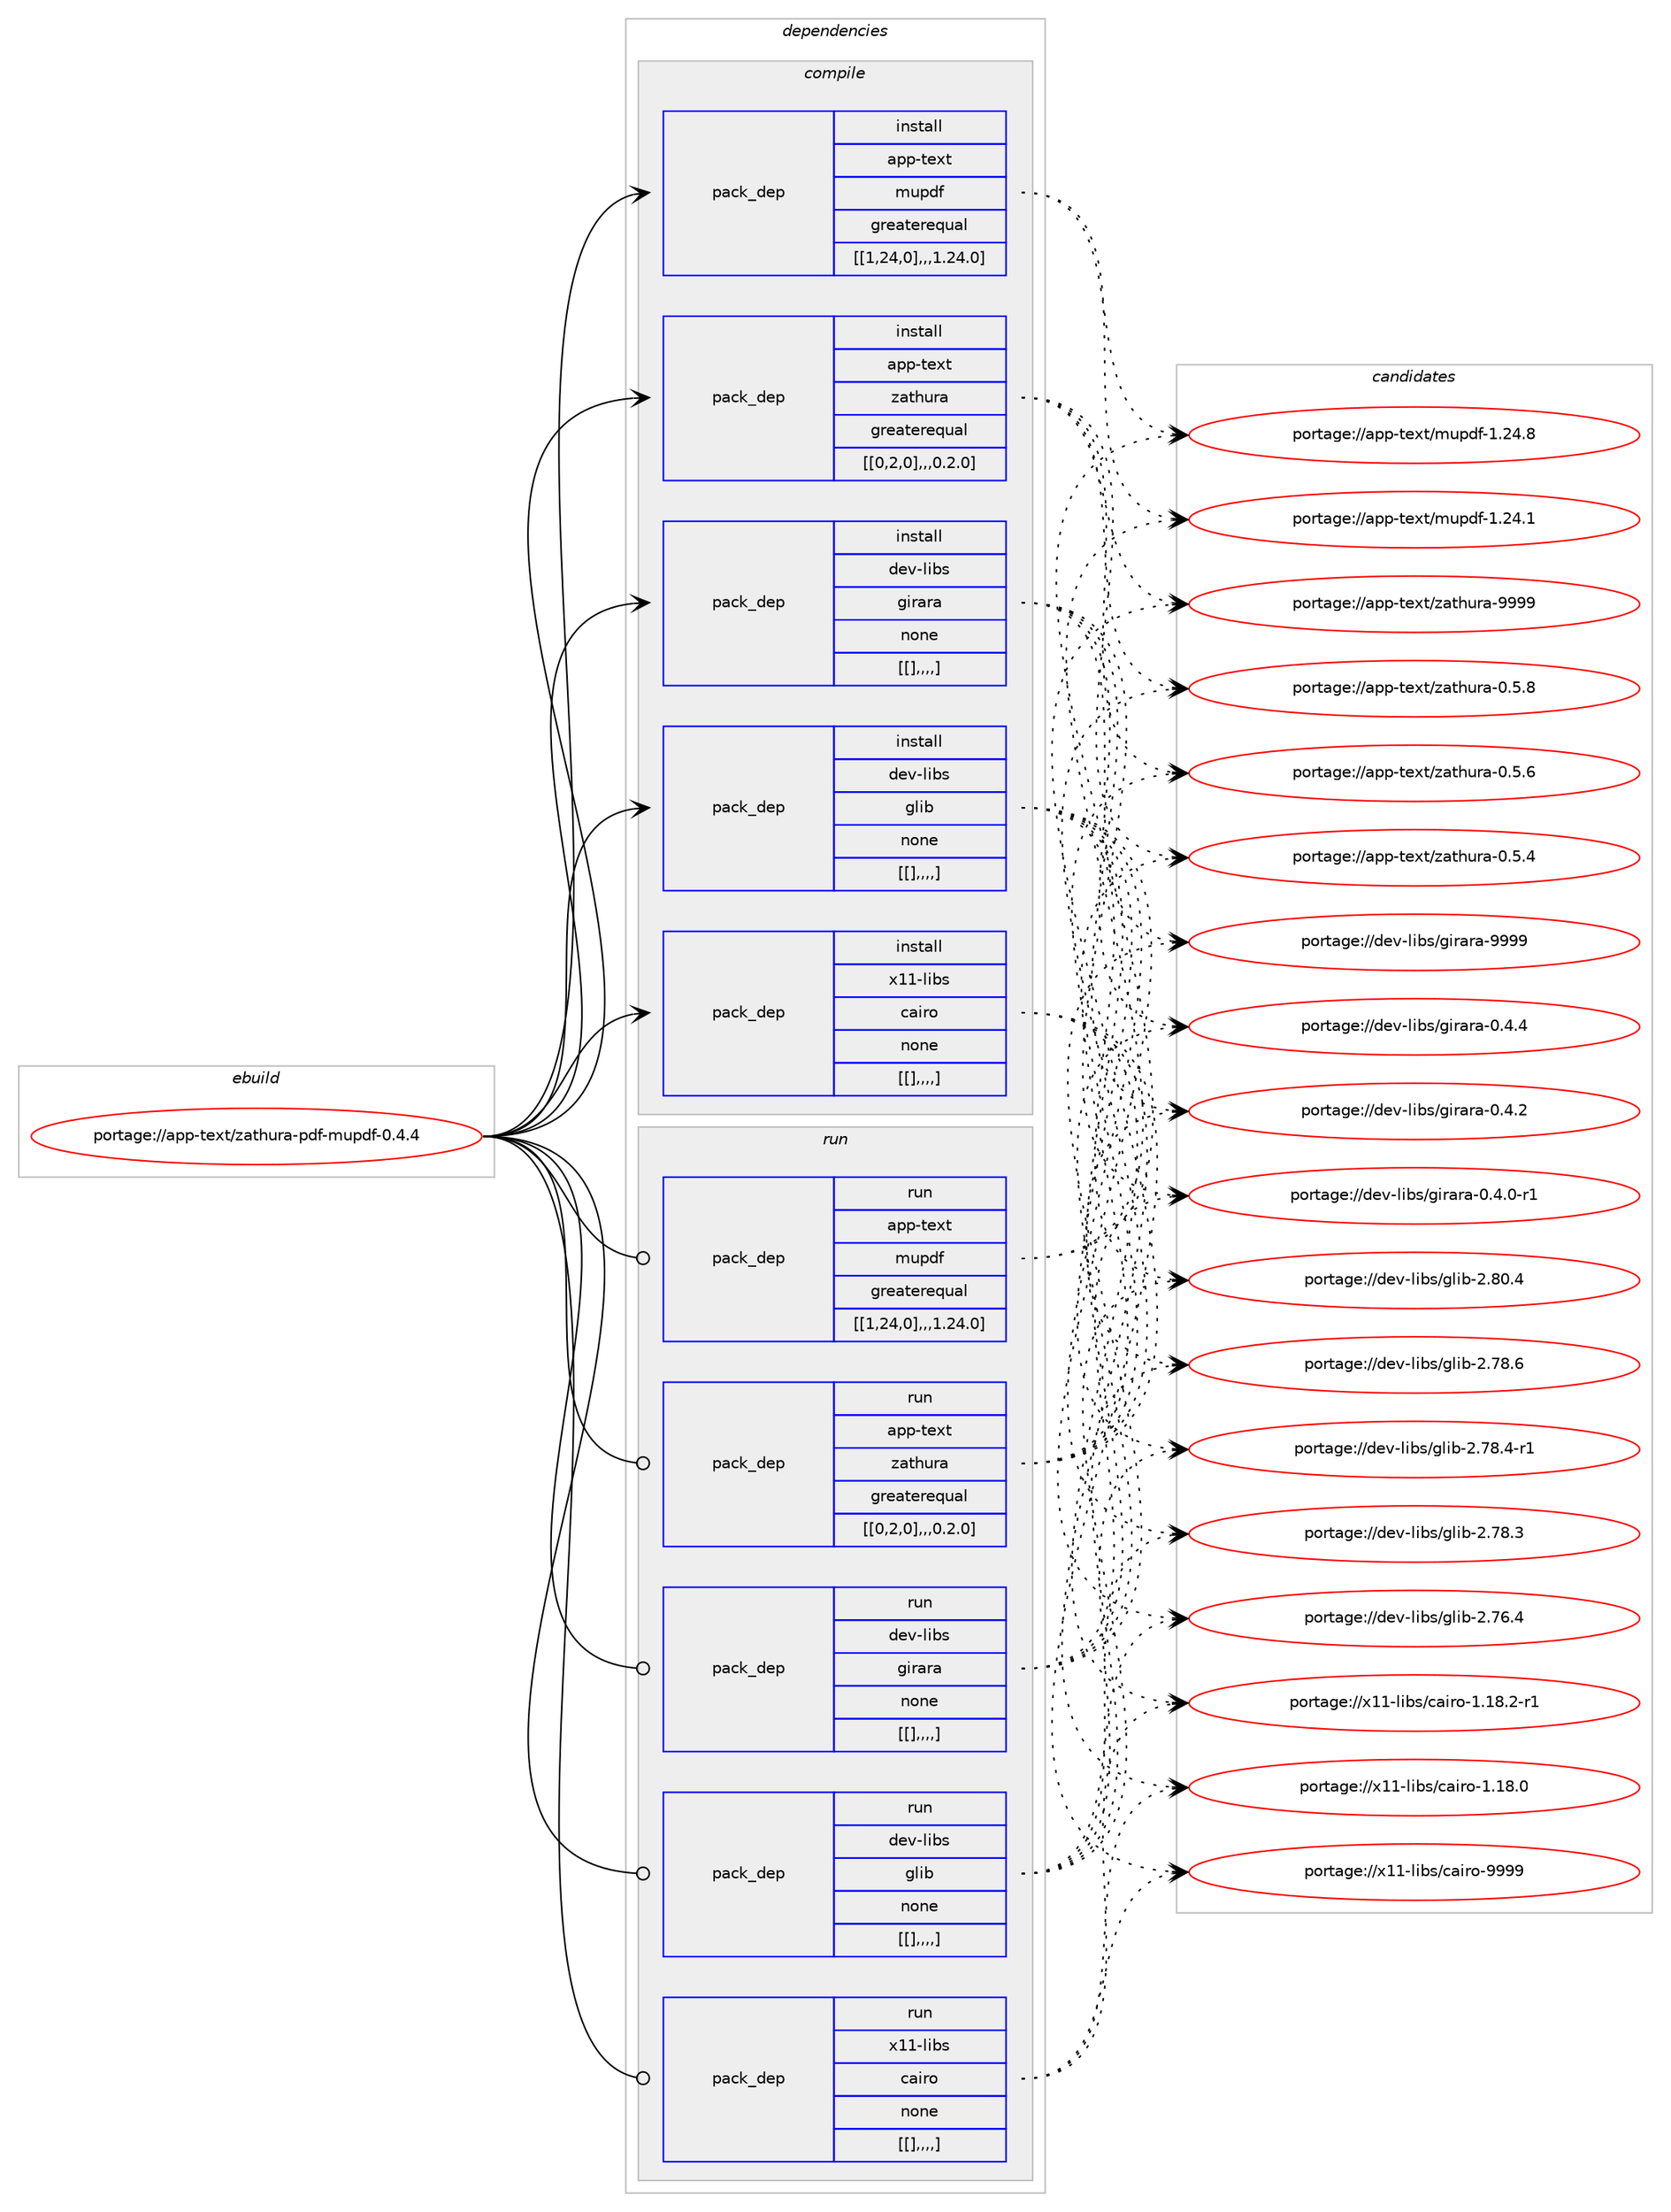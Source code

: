 digraph prolog {

# *************
# Graph options
# *************

newrank=true;
concentrate=true;
compound=true;
graph [rankdir=LR,fontname=Helvetica,fontsize=10,ranksep=1.5];#, ranksep=2.5, nodesep=0.2];
edge  [arrowhead=vee];
node  [fontname=Helvetica,fontsize=10];

# **********
# The ebuild
# **********

subgraph cluster_leftcol {
color=gray;
label=<<i>ebuild</i>>;
id [label="portage://app-text/zathura-pdf-mupdf-0.4.4", color=red, width=4, href="../app-text/zathura-pdf-mupdf-0.4.4.svg"];
}

# ****************
# The dependencies
# ****************

subgraph cluster_midcol {
color=gray;
label=<<i>dependencies</i>>;
subgraph cluster_compile {
fillcolor="#eeeeee";
style=filled;
label=<<i>compile</i>>;
subgraph pack45113 {
dependency63303 [label=<<TABLE BORDER="0" CELLBORDER="1" CELLSPACING="0" CELLPADDING="4" WIDTH="220"><TR><TD ROWSPAN="6" CELLPADDING="30">pack_dep</TD></TR><TR><TD WIDTH="110">install</TD></TR><TR><TD>app-text</TD></TR><TR><TD>mupdf</TD></TR><TR><TD>greaterequal</TD></TR><TR><TD>[[1,24,0],,,1.24.0]</TD></TR></TABLE>>, shape=none, color=blue];
}
id:e -> dependency63303:w [weight=20,style="solid",arrowhead="vee"];
subgraph pack45148 {
dependency63345 [label=<<TABLE BORDER="0" CELLBORDER="1" CELLSPACING="0" CELLPADDING="4" WIDTH="220"><TR><TD ROWSPAN="6" CELLPADDING="30">pack_dep</TD></TR><TR><TD WIDTH="110">install</TD></TR><TR><TD>app-text</TD></TR><TR><TD>zathura</TD></TR><TR><TD>greaterequal</TD></TR><TR><TD>[[0,2,0],,,0.2.0]</TD></TR></TABLE>>, shape=none, color=blue];
}
id:e -> dependency63345:w [weight=20,style="solid",arrowhead="vee"];
subgraph pack45165 {
dependency63366 [label=<<TABLE BORDER="0" CELLBORDER="1" CELLSPACING="0" CELLPADDING="4" WIDTH="220"><TR><TD ROWSPAN="6" CELLPADDING="30">pack_dep</TD></TR><TR><TD WIDTH="110">install</TD></TR><TR><TD>dev-libs</TD></TR><TR><TD>girara</TD></TR><TR><TD>none</TD></TR><TR><TD>[[],,,,]</TD></TR></TABLE>>, shape=none, color=blue];
}
id:e -> dependency63366:w [weight=20,style="solid",arrowhead="vee"];
subgraph pack45211 {
dependency63409 [label=<<TABLE BORDER="0" CELLBORDER="1" CELLSPACING="0" CELLPADDING="4" WIDTH="220"><TR><TD ROWSPAN="6" CELLPADDING="30">pack_dep</TD></TR><TR><TD WIDTH="110">install</TD></TR><TR><TD>dev-libs</TD></TR><TR><TD>glib</TD></TR><TR><TD>none</TD></TR><TR><TD>[[],,,,]</TD></TR></TABLE>>, shape=none, color=blue];
}
id:e -> dependency63409:w [weight=20,style="solid",arrowhead="vee"];
subgraph pack45223 {
dependency63432 [label=<<TABLE BORDER="0" CELLBORDER="1" CELLSPACING="0" CELLPADDING="4" WIDTH="220"><TR><TD ROWSPAN="6" CELLPADDING="30">pack_dep</TD></TR><TR><TD WIDTH="110">install</TD></TR><TR><TD>x11-libs</TD></TR><TR><TD>cairo</TD></TR><TR><TD>none</TD></TR><TR><TD>[[],,,,]</TD></TR></TABLE>>, shape=none, color=blue];
}
id:e -> dependency63432:w [weight=20,style="solid",arrowhead="vee"];
}
subgraph cluster_compileandrun {
fillcolor="#eeeeee";
style=filled;
label=<<i>compile and run</i>>;
}
subgraph cluster_run {
fillcolor="#eeeeee";
style=filled;
label=<<i>run</i>>;
subgraph pack45275 {
dependency63480 [label=<<TABLE BORDER="0" CELLBORDER="1" CELLSPACING="0" CELLPADDING="4" WIDTH="220"><TR><TD ROWSPAN="6" CELLPADDING="30">pack_dep</TD></TR><TR><TD WIDTH="110">run</TD></TR><TR><TD>app-text</TD></TR><TR><TD>mupdf</TD></TR><TR><TD>greaterequal</TD></TR><TR><TD>[[1,24,0],,,1.24.0]</TD></TR></TABLE>>, shape=none, color=blue];
}
id:e -> dependency63480:w [weight=20,style="solid",arrowhead="odot"];
subgraph pack45335 {
dependency63570 [label=<<TABLE BORDER="0" CELLBORDER="1" CELLSPACING="0" CELLPADDING="4" WIDTH="220"><TR><TD ROWSPAN="6" CELLPADDING="30">pack_dep</TD></TR><TR><TD WIDTH="110">run</TD></TR><TR><TD>app-text</TD></TR><TR><TD>zathura</TD></TR><TR><TD>greaterequal</TD></TR><TR><TD>[[0,2,0],,,0.2.0]</TD></TR></TABLE>>, shape=none, color=blue];
}
id:e -> dependency63570:w [weight=20,style="solid",arrowhead="odot"];
subgraph pack45346 {
dependency63601 [label=<<TABLE BORDER="0" CELLBORDER="1" CELLSPACING="0" CELLPADDING="4" WIDTH="220"><TR><TD ROWSPAN="6" CELLPADDING="30">pack_dep</TD></TR><TR><TD WIDTH="110">run</TD></TR><TR><TD>dev-libs</TD></TR><TR><TD>girara</TD></TR><TR><TD>none</TD></TR><TR><TD>[[],,,,]</TD></TR></TABLE>>, shape=none, color=blue];
}
id:e -> dependency63601:w [weight=20,style="solid",arrowhead="odot"];
subgraph pack45376 {
dependency63618 [label=<<TABLE BORDER="0" CELLBORDER="1" CELLSPACING="0" CELLPADDING="4" WIDTH="220"><TR><TD ROWSPAN="6" CELLPADDING="30">pack_dep</TD></TR><TR><TD WIDTH="110">run</TD></TR><TR><TD>dev-libs</TD></TR><TR><TD>glib</TD></TR><TR><TD>none</TD></TR><TR><TD>[[],,,,]</TD></TR></TABLE>>, shape=none, color=blue];
}
id:e -> dependency63618:w [weight=20,style="solid",arrowhead="odot"];
subgraph pack45395 {
dependency63634 [label=<<TABLE BORDER="0" CELLBORDER="1" CELLSPACING="0" CELLPADDING="4" WIDTH="220"><TR><TD ROWSPAN="6" CELLPADDING="30">pack_dep</TD></TR><TR><TD WIDTH="110">run</TD></TR><TR><TD>x11-libs</TD></TR><TR><TD>cairo</TD></TR><TR><TD>none</TD></TR><TR><TD>[[],,,,]</TD></TR></TABLE>>, shape=none, color=blue];
}
id:e -> dependency63634:w [weight=20,style="solid",arrowhead="odot"];
}
}

# **************
# The candidates
# **************

subgraph cluster_choices {
rank=same;
color=gray;
label=<<i>candidates</i>>;

subgraph choice43442 {
color=black;
nodesep=1;
choice97112112451161011201164710911711210010245494650524656 [label="portage://app-text/mupdf-1.24.8", color=red, width=4,href="../app-text/mupdf-1.24.8.svg"];
choice97112112451161011201164710911711210010245494650524649 [label="portage://app-text/mupdf-1.24.1", color=red, width=4,href="../app-text/mupdf-1.24.1.svg"];
dependency63303:e -> choice97112112451161011201164710911711210010245494650524656:w [style=dotted,weight="100"];
dependency63303:e -> choice97112112451161011201164710911711210010245494650524649:w [style=dotted,weight="100"];
}
subgraph choice43454 {
color=black;
nodesep=1;
choice97112112451161011201164712297116104117114974557575757 [label="portage://app-text/zathura-9999", color=red, width=4,href="../app-text/zathura-9999.svg"];
choice9711211245116101120116471229711610411711497454846534656 [label="portage://app-text/zathura-0.5.8", color=red, width=4,href="../app-text/zathura-0.5.8.svg"];
choice9711211245116101120116471229711610411711497454846534654 [label="portage://app-text/zathura-0.5.6", color=red, width=4,href="../app-text/zathura-0.5.6.svg"];
choice9711211245116101120116471229711610411711497454846534652 [label="portage://app-text/zathura-0.5.4", color=red, width=4,href="../app-text/zathura-0.5.4.svg"];
dependency63345:e -> choice97112112451161011201164712297116104117114974557575757:w [style=dotted,weight="100"];
dependency63345:e -> choice9711211245116101120116471229711610411711497454846534656:w [style=dotted,weight="100"];
dependency63345:e -> choice9711211245116101120116471229711610411711497454846534654:w [style=dotted,weight="100"];
dependency63345:e -> choice9711211245116101120116471229711610411711497454846534652:w [style=dotted,weight="100"];
}
subgraph choice43534 {
color=black;
nodesep=1;
choice10010111845108105981154710310511497114974557575757 [label="portage://dev-libs/girara-9999", color=red, width=4,href="../dev-libs/girara-9999.svg"];
choice1001011184510810598115471031051149711497454846524652 [label="portage://dev-libs/girara-0.4.4", color=red, width=4,href="../dev-libs/girara-0.4.4.svg"];
choice1001011184510810598115471031051149711497454846524650 [label="portage://dev-libs/girara-0.4.2", color=red, width=4,href="../dev-libs/girara-0.4.2.svg"];
choice10010111845108105981154710310511497114974548465246484511449 [label="portage://dev-libs/girara-0.4.0-r1", color=red, width=4,href="../dev-libs/girara-0.4.0-r1.svg"];
dependency63366:e -> choice10010111845108105981154710310511497114974557575757:w [style=dotted,weight="100"];
dependency63366:e -> choice1001011184510810598115471031051149711497454846524652:w [style=dotted,weight="100"];
dependency63366:e -> choice1001011184510810598115471031051149711497454846524650:w [style=dotted,weight="100"];
dependency63366:e -> choice10010111845108105981154710310511497114974548465246484511449:w [style=dotted,weight="100"];
}
subgraph choice43541 {
color=black;
nodesep=1;
choice1001011184510810598115471031081059845504656484652 [label="portage://dev-libs/glib-2.80.4", color=red, width=4,href="../dev-libs/glib-2.80.4.svg"];
choice1001011184510810598115471031081059845504655564654 [label="portage://dev-libs/glib-2.78.6", color=red, width=4,href="../dev-libs/glib-2.78.6.svg"];
choice10010111845108105981154710310810598455046555646524511449 [label="portage://dev-libs/glib-2.78.4-r1", color=red, width=4,href="../dev-libs/glib-2.78.4-r1.svg"];
choice1001011184510810598115471031081059845504655564651 [label="portage://dev-libs/glib-2.78.3", color=red, width=4,href="../dev-libs/glib-2.78.3.svg"];
choice1001011184510810598115471031081059845504655544652 [label="portage://dev-libs/glib-2.76.4", color=red, width=4,href="../dev-libs/glib-2.76.4.svg"];
dependency63409:e -> choice1001011184510810598115471031081059845504656484652:w [style=dotted,weight="100"];
dependency63409:e -> choice1001011184510810598115471031081059845504655564654:w [style=dotted,weight="100"];
dependency63409:e -> choice10010111845108105981154710310810598455046555646524511449:w [style=dotted,weight="100"];
dependency63409:e -> choice1001011184510810598115471031081059845504655564651:w [style=dotted,weight="100"];
dependency63409:e -> choice1001011184510810598115471031081059845504655544652:w [style=dotted,weight="100"];
}
subgraph choice43566 {
color=black;
nodesep=1;
choice120494945108105981154799971051141114557575757 [label="portage://x11-libs/cairo-9999", color=red, width=4,href="../x11-libs/cairo-9999.svg"];
choice12049494510810598115479997105114111454946495646504511449 [label="portage://x11-libs/cairo-1.18.2-r1", color=red, width=4,href="../x11-libs/cairo-1.18.2-r1.svg"];
choice1204949451081059811547999710511411145494649564648 [label="portage://x11-libs/cairo-1.18.0", color=red, width=4,href="../x11-libs/cairo-1.18.0.svg"];
dependency63432:e -> choice120494945108105981154799971051141114557575757:w [style=dotted,weight="100"];
dependency63432:e -> choice12049494510810598115479997105114111454946495646504511449:w [style=dotted,weight="100"];
dependency63432:e -> choice1204949451081059811547999710511411145494649564648:w [style=dotted,weight="100"];
}
subgraph choice43588 {
color=black;
nodesep=1;
choice97112112451161011201164710911711210010245494650524656 [label="portage://app-text/mupdf-1.24.8", color=red, width=4,href="../app-text/mupdf-1.24.8.svg"];
choice97112112451161011201164710911711210010245494650524649 [label="portage://app-text/mupdf-1.24.1", color=red, width=4,href="../app-text/mupdf-1.24.1.svg"];
dependency63480:e -> choice97112112451161011201164710911711210010245494650524656:w [style=dotted,weight="100"];
dependency63480:e -> choice97112112451161011201164710911711210010245494650524649:w [style=dotted,weight="100"];
}
subgraph choice43596 {
color=black;
nodesep=1;
choice97112112451161011201164712297116104117114974557575757 [label="portage://app-text/zathura-9999", color=red, width=4,href="../app-text/zathura-9999.svg"];
choice9711211245116101120116471229711610411711497454846534656 [label="portage://app-text/zathura-0.5.8", color=red, width=4,href="../app-text/zathura-0.5.8.svg"];
choice9711211245116101120116471229711610411711497454846534654 [label="portage://app-text/zathura-0.5.6", color=red, width=4,href="../app-text/zathura-0.5.6.svg"];
choice9711211245116101120116471229711610411711497454846534652 [label="portage://app-text/zathura-0.5.4", color=red, width=4,href="../app-text/zathura-0.5.4.svg"];
dependency63570:e -> choice97112112451161011201164712297116104117114974557575757:w [style=dotted,weight="100"];
dependency63570:e -> choice9711211245116101120116471229711610411711497454846534656:w [style=dotted,weight="100"];
dependency63570:e -> choice9711211245116101120116471229711610411711497454846534654:w [style=dotted,weight="100"];
dependency63570:e -> choice9711211245116101120116471229711610411711497454846534652:w [style=dotted,weight="100"];
}
subgraph choice43602 {
color=black;
nodesep=1;
choice10010111845108105981154710310511497114974557575757 [label="portage://dev-libs/girara-9999", color=red, width=4,href="../dev-libs/girara-9999.svg"];
choice1001011184510810598115471031051149711497454846524652 [label="portage://dev-libs/girara-0.4.4", color=red, width=4,href="../dev-libs/girara-0.4.4.svg"];
choice1001011184510810598115471031051149711497454846524650 [label="portage://dev-libs/girara-0.4.2", color=red, width=4,href="../dev-libs/girara-0.4.2.svg"];
choice10010111845108105981154710310511497114974548465246484511449 [label="portage://dev-libs/girara-0.4.0-r1", color=red, width=4,href="../dev-libs/girara-0.4.0-r1.svg"];
dependency63601:e -> choice10010111845108105981154710310511497114974557575757:w [style=dotted,weight="100"];
dependency63601:e -> choice1001011184510810598115471031051149711497454846524652:w [style=dotted,weight="100"];
dependency63601:e -> choice1001011184510810598115471031051149711497454846524650:w [style=dotted,weight="100"];
dependency63601:e -> choice10010111845108105981154710310511497114974548465246484511449:w [style=dotted,weight="100"];
}
subgraph choice43666 {
color=black;
nodesep=1;
choice1001011184510810598115471031081059845504656484652 [label="portage://dev-libs/glib-2.80.4", color=red, width=4,href="../dev-libs/glib-2.80.4.svg"];
choice1001011184510810598115471031081059845504655564654 [label="portage://dev-libs/glib-2.78.6", color=red, width=4,href="../dev-libs/glib-2.78.6.svg"];
choice10010111845108105981154710310810598455046555646524511449 [label="portage://dev-libs/glib-2.78.4-r1", color=red, width=4,href="../dev-libs/glib-2.78.4-r1.svg"];
choice1001011184510810598115471031081059845504655564651 [label="portage://dev-libs/glib-2.78.3", color=red, width=4,href="../dev-libs/glib-2.78.3.svg"];
choice1001011184510810598115471031081059845504655544652 [label="portage://dev-libs/glib-2.76.4", color=red, width=4,href="../dev-libs/glib-2.76.4.svg"];
dependency63618:e -> choice1001011184510810598115471031081059845504656484652:w [style=dotted,weight="100"];
dependency63618:e -> choice1001011184510810598115471031081059845504655564654:w [style=dotted,weight="100"];
dependency63618:e -> choice10010111845108105981154710310810598455046555646524511449:w [style=dotted,weight="100"];
dependency63618:e -> choice1001011184510810598115471031081059845504655564651:w [style=dotted,weight="100"];
dependency63618:e -> choice1001011184510810598115471031081059845504655544652:w [style=dotted,weight="100"];
}
subgraph choice43686 {
color=black;
nodesep=1;
choice120494945108105981154799971051141114557575757 [label="portage://x11-libs/cairo-9999", color=red, width=4,href="../x11-libs/cairo-9999.svg"];
choice12049494510810598115479997105114111454946495646504511449 [label="portage://x11-libs/cairo-1.18.2-r1", color=red, width=4,href="../x11-libs/cairo-1.18.2-r1.svg"];
choice1204949451081059811547999710511411145494649564648 [label="portage://x11-libs/cairo-1.18.0", color=red, width=4,href="../x11-libs/cairo-1.18.0.svg"];
dependency63634:e -> choice120494945108105981154799971051141114557575757:w [style=dotted,weight="100"];
dependency63634:e -> choice12049494510810598115479997105114111454946495646504511449:w [style=dotted,weight="100"];
dependency63634:e -> choice1204949451081059811547999710511411145494649564648:w [style=dotted,weight="100"];
}
}

}
